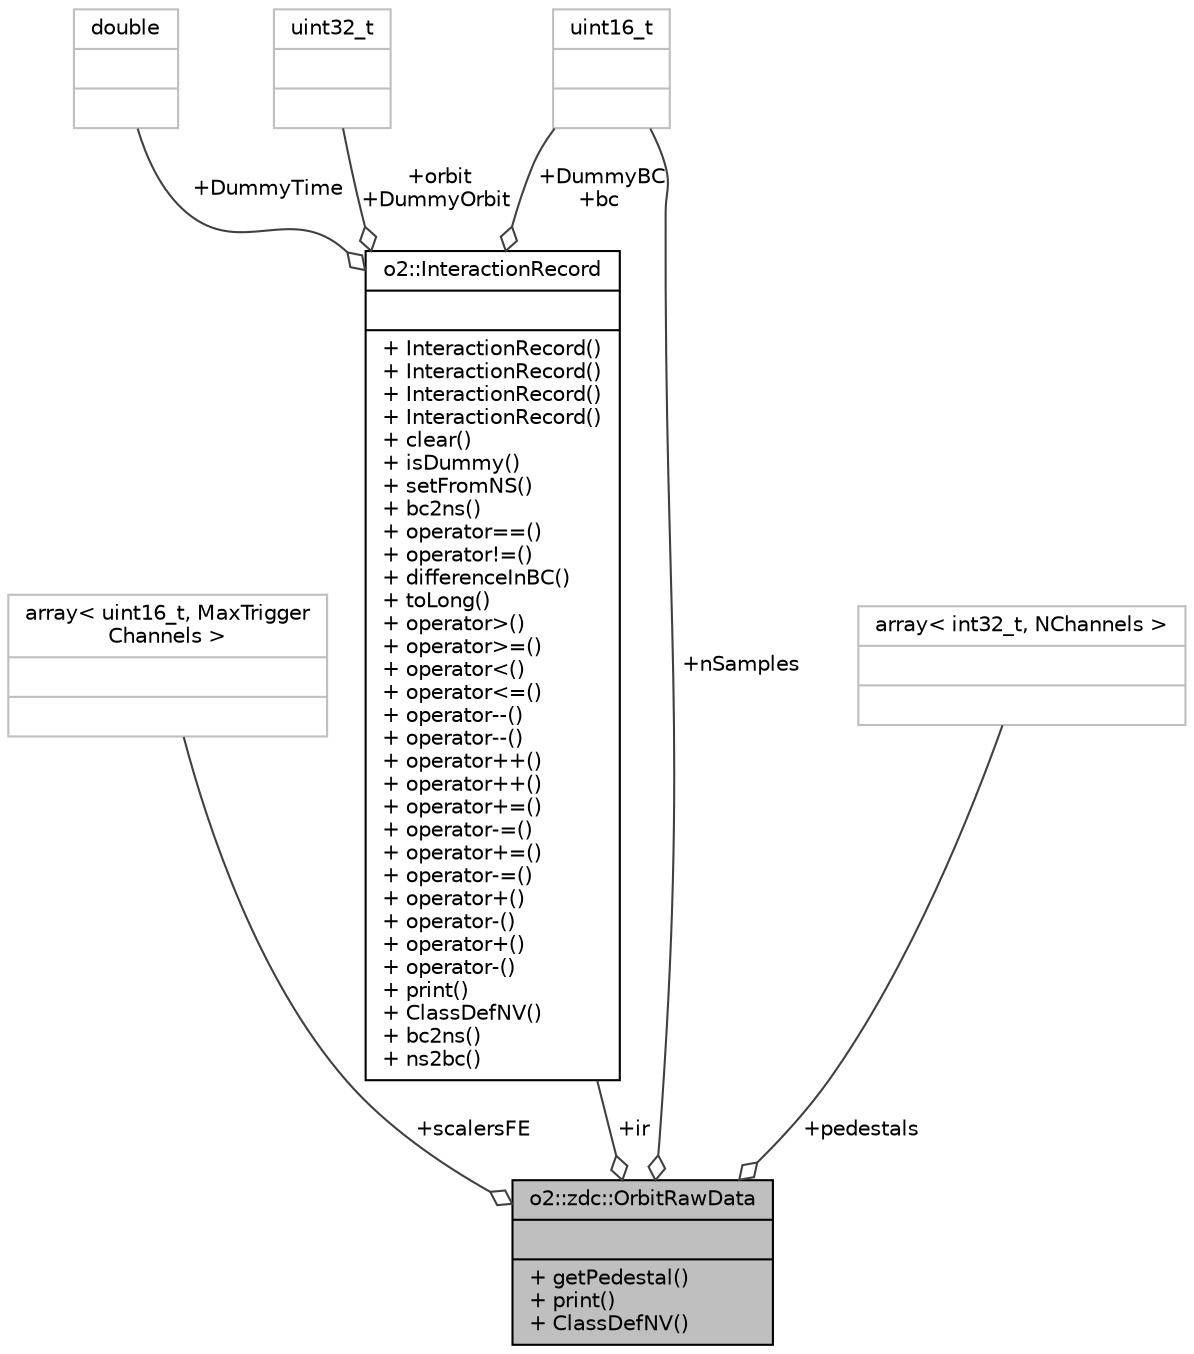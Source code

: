 digraph "o2::zdc::OrbitRawData"
{
 // INTERACTIVE_SVG=YES
  bgcolor="transparent";
  edge [fontname="Helvetica",fontsize="10",labelfontname="Helvetica",labelfontsize="10"];
  node [fontname="Helvetica",fontsize="10",shape=record];
  Node1 [label="{o2::zdc::OrbitRawData\n||+ getPedestal()\l+ print()\l+ ClassDefNV()\l}",height=0.2,width=0.4,color="black", fillcolor="grey75", style="filled", fontcolor="black"];
  Node2 -> Node1 [color="grey25",fontsize="10",style="solid",label=" +scalersFE" ,arrowhead="odiamond",fontname="Helvetica"];
  Node2 [label="{array\< uint16_t, MaxTrigger\lChannels \>\n||}",height=0.2,width=0.4,color="grey75"];
  Node3 -> Node1 [color="grey25",fontsize="10",style="solid",label=" +ir" ,arrowhead="odiamond",fontname="Helvetica"];
  Node3 [label="{o2::InteractionRecord\n||+ InteractionRecord()\l+ InteractionRecord()\l+ InteractionRecord()\l+ InteractionRecord()\l+ clear()\l+ isDummy()\l+ setFromNS()\l+ bc2ns()\l+ operator==()\l+ operator!=()\l+ differenceInBC()\l+ toLong()\l+ operator\>()\l+ operator\>=()\l+ operator\<()\l+ operator\<=()\l+ operator--()\l+ operator--()\l+ operator++()\l+ operator++()\l+ operator+=()\l+ operator-=()\l+ operator+=()\l+ operator-=()\l+ operator+()\l+ operator-()\l+ operator+()\l+ operator-()\l+ print()\l+ ClassDefNV()\l+ bc2ns()\l+ ns2bc()\l}",height=0.2,width=0.4,color="black",URL="$d1/d21/structo2_1_1InteractionRecord.html"];
  Node4 -> Node3 [color="grey25",fontsize="10",style="solid",label=" +DummyTime" ,arrowhead="odiamond",fontname="Helvetica"];
  Node4 [label="{double\n||}",height=0.2,width=0.4,color="grey75"];
  Node5 -> Node3 [color="grey25",fontsize="10",style="solid",label=" +DummyBC\n+bc" ,arrowhead="odiamond",fontname="Helvetica"];
  Node5 [label="{uint16_t\n||}",height=0.2,width=0.4,color="grey75"];
  Node6 -> Node3 [color="grey25",fontsize="10",style="solid",label=" +orbit\n+DummyOrbit" ,arrowhead="odiamond",fontname="Helvetica"];
  Node6 [label="{uint32_t\n||}",height=0.2,width=0.4,color="grey75"];
  Node5 -> Node1 [color="grey25",fontsize="10",style="solid",label=" +nSamples" ,arrowhead="odiamond",fontname="Helvetica"];
  Node7 -> Node1 [color="grey25",fontsize="10",style="solid",label=" +pedestals" ,arrowhead="odiamond",fontname="Helvetica"];
  Node7 [label="{array\< int32_t, NChannels \>\n||}",height=0.2,width=0.4,color="grey75"];
}
